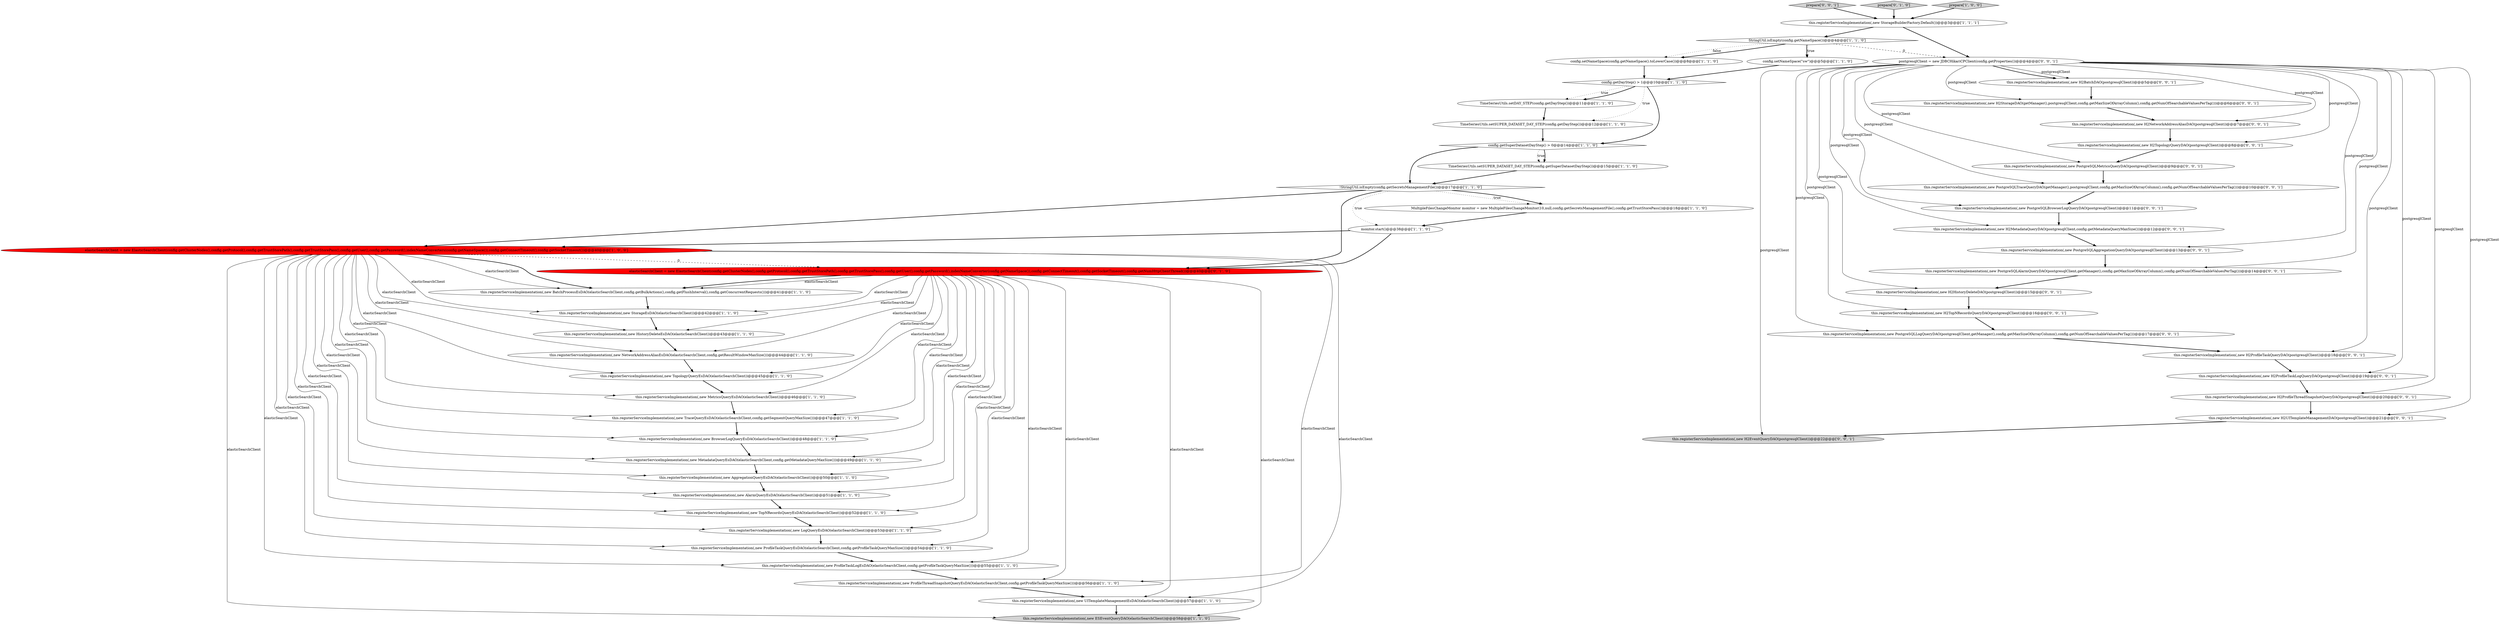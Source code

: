 digraph {
9 [style = filled, label = "this.registerServiceImplementation(,new StorageEsDAO(elasticSearchClient))@@@42@@@['1', '1', '0']", fillcolor = white, shape = ellipse image = "AAA0AAABBB1BBB"];
33 [style = filled, label = "elasticSearchClient = new ElasticSearchClient(config.getClusterNodes(),config.getProtocol(),config.getTrustStorePath(),config.getTrustStorePass(),config.getUser(),config.getPassword(),indexNameConverter(config.getNameSpace()),config.getConnectTimeout(),config.getSocketTimeout(),config.getNumHttpClientThread())@@@40@@@['0', '1', '0']", fillcolor = red, shape = ellipse image = "AAA1AAABBB2BBB"];
25 [style = filled, label = "StringUtil.isEmpty(config.getNameSpace())@@@4@@@['1', '1', '0']", fillcolor = white, shape = diamond image = "AAA0AAABBB1BBB"];
24 [style = filled, label = "this.registerServiceImplementation(,new NetworkAddressAliasEsDAO(elasticSearchClient,config.getResultWindowMaxSize()))@@@44@@@['1', '1', '0']", fillcolor = white, shape = ellipse image = "AAA0AAABBB1BBB"];
0 [style = filled, label = "TimeSeriesUtils.setSUPER_DATASET_DAY_STEP(config.getDayStep())@@@12@@@['1', '1', '0']", fillcolor = white, shape = ellipse image = "AAA0AAABBB1BBB"];
15 [style = filled, label = "TimeSeriesUtils.setDAY_STEP(config.getDayStep())@@@11@@@['1', '1', '0']", fillcolor = white, shape = ellipse image = "AAA0AAABBB1BBB"];
21 [style = filled, label = "this.registerServiceImplementation(,new MetricsQueryEsDAO(elasticSearchClient))@@@46@@@['1', '1', '0']", fillcolor = white, shape = ellipse image = "AAA0AAABBB1BBB"];
41 [style = filled, label = "prepare['0', '0', '1']", fillcolor = lightgray, shape = diamond image = "AAA0AAABBB3BBB"];
17 [style = filled, label = "config.getDayStep() > 1@@@10@@@['1', '1', '0']", fillcolor = white, shape = diamond image = "AAA0AAABBB1BBB"];
31 [style = filled, label = "config.getSuperDatasetDayStep() > 0@@@14@@@['1', '1', '0']", fillcolor = white, shape = diamond image = "AAA0AAABBB1BBB"];
49 [style = filled, label = "this.registerServiceImplementation(,new PostgreSQLTraceQueryDAO(getManager(),postgresqlClient,config.getMaxSizeOfArrayColumn(),config.getNumOfSearchableValuesPerTag()))@@@10@@@['0', '0', '1']", fillcolor = white, shape = ellipse image = "AAA0AAABBB3BBB"];
35 [style = filled, label = "this.registerServiceImplementation(,new H2UITemplateManagementDAO(postgresqlClient))@@@21@@@['0', '0', '1']", fillcolor = white, shape = ellipse image = "AAA0AAABBB3BBB"];
47 [style = filled, label = "this.registerServiceImplementation(,new H2ProfileTaskQueryDAO(postgresqlClient))@@@18@@@['0', '0', '1']", fillcolor = white, shape = ellipse image = "AAA0AAABBB3BBB"];
39 [style = filled, label = "this.registerServiceImplementation(,new PostgreSQLAggregationQueryDAO(postgresqlClient))@@@13@@@['0', '0', '1']", fillcolor = white, shape = ellipse image = "AAA0AAABBB3BBB"];
16 [style = filled, label = "this.registerServiceImplementation(,new TopNRecordsQueryEsDAO(elasticSearchClient))@@@52@@@['1', '1', '0']", fillcolor = white, shape = ellipse image = "AAA0AAABBB1BBB"];
1 [style = filled, label = "config.setNameSpace(config.getNameSpace().toLowerCase())@@@8@@@['1', '1', '0']", fillcolor = white, shape = ellipse image = "AAA0AAABBB1BBB"];
23 [style = filled, label = "monitor.start()@@@38@@@['1', '1', '0']", fillcolor = white, shape = ellipse image = "AAA0AAABBB1BBB"];
45 [style = filled, label = "this.registerServiceImplementation(,new H2HistoryDeleteDAO(postgresqlClient))@@@15@@@['0', '0', '1']", fillcolor = white, shape = ellipse image = "AAA0AAABBB3BBB"];
26 [style = filled, label = "this.registerServiceImplementation(,new ProfileTaskLogEsDAO(elasticSearchClient,config.getProfileTaskQueryMaxSize()))@@@55@@@['1', '1', '0']", fillcolor = white, shape = ellipse image = "AAA0AAABBB1BBB"];
30 [style = filled, label = "elasticSearchClient = new ElasticSearchClient(config.getClusterNodes(),config.getProtocol(),config.getTrustStorePath(),config.getTrustStorePass(),config.getUser(),config.getPassword(),indexNameConverters(config.getNameSpace()),config.getConnectTimeout(),config.getSocketTimeout())@@@40@@@['1', '0', '0']", fillcolor = red, shape = ellipse image = "AAA1AAABBB1BBB"];
52 [style = filled, label = "this.registerServiceImplementation(,new H2TopologyQueryDAO(postgresqlClient))@@@8@@@['0', '0', '1']", fillcolor = white, shape = ellipse image = "AAA0AAABBB3BBB"];
48 [style = filled, label = "this.registerServiceImplementation(,new PostgreSQLBrowserLogQueryDAO(postgresqlClient))@@@11@@@['0', '0', '1']", fillcolor = white, shape = ellipse image = "AAA0AAABBB3BBB"];
19 [style = filled, label = "this.registerServiceImplementation(,new StorageBuilderFactory.Default())@@@3@@@['1', '1', '1']", fillcolor = white, shape = ellipse image = "AAA0AAABBB1BBB"];
6 [style = filled, label = "this.registerServiceImplementation(,new MetadataQueryEsDAO(elasticSearchClient,config.getMetadataQueryMaxSize()))@@@49@@@['1', '1', '0']", fillcolor = white, shape = ellipse image = "AAA0AAABBB1BBB"];
18 [style = filled, label = "TimeSeriesUtils.setSUPER_DATASET_DAY_STEP(config.getSuperDatasetDayStep())@@@15@@@['1', '1', '0']", fillcolor = white, shape = ellipse image = "AAA0AAABBB1BBB"];
11 [style = filled, label = "this.registerServiceImplementation(,new LogQueryEsDAO(elasticSearchClient))@@@53@@@['1', '1', '0']", fillcolor = white, shape = ellipse image = "AAA0AAABBB1BBB"];
10 [style = filled, label = "!StringUtil.isEmpty(config.getSecretsManagementFile())@@@17@@@['1', '1', '0']", fillcolor = white, shape = diamond image = "AAA0AAABBB1BBB"];
34 [style = filled, label = "this.registerServiceImplementation(,new H2ProfileTaskLogQueryDAO(postgresqlClient))@@@19@@@['0', '0', '1']", fillcolor = white, shape = ellipse image = "AAA0AAABBB3BBB"];
40 [style = filled, label = "this.registerServiceImplementation(,new PostgreSQLMetricsQueryDAO(postgresqlClient))@@@9@@@['0', '0', '1']", fillcolor = white, shape = ellipse image = "AAA0AAABBB3BBB"];
3 [style = filled, label = "this.registerServiceImplementation(,new AggregationQueryEsDAO(elasticSearchClient))@@@50@@@['1', '1', '0']", fillcolor = white, shape = ellipse image = "AAA0AAABBB1BBB"];
12 [style = filled, label = "this.registerServiceImplementation(,new BatchProcessEsDAO(elasticSearchClient,config.getBulkActions(),config.getFlushInterval(),config.getConcurrentRequests()))@@@41@@@['1', '1', '0']", fillcolor = white, shape = ellipse image = "AAA0AAABBB1BBB"];
46 [style = filled, label = "this.registerServiceImplementation(,new H2TopNRecordsQueryDAO(postgresqlClient))@@@16@@@['0', '0', '1']", fillcolor = white, shape = ellipse image = "AAA0AAABBB3BBB"];
32 [style = filled, label = "prepare['0', '1', '0']", fillcolor = lightgray, shape = diamond image = "AAA0AAABBB2BBB"];
14 [style = filled, label = "this.registerServiceImplementation(,new UITemplateManagementEsDAO(elasticSearchClient))@@@57@@@['1', '1', '0']", fillcolor = white, shape = ellipse image = "AAA0AAABBB1BBB"];
37 [style = filled, label = "this.registerServiceImplementation(,new H2EventQueryDAO(postgresqlClient))@@@22@@@['0', '0', '1']", fillcolor = lightgray, shape = ellipse image = "AAA0AAABBB3BBB"];
22 [style = filled, label = "prepare['1', '0', '0']", fillcolor = lightgray, shape = diamond image = "AAA0AAABBB1BBB"];
42 [style = filled, label = "this.registerServiceImplementation(,new H2ProfileThreadSnapshotQueryDAO(postgresqlClient))@@@20@@@['0', '0', '1']", fillcolor = white, shape = ellipse image = "AAA0AAABBB3BBB"];
51 [style = filled, label = "this.registerServiceImplementation(,new H2StorageDAO(getManager(),postgresqlClient,config.getMaxSizeOfArrayColumn(),config.getNumOfSearchableValuesPerTag()))@@@6@@@['0', '0', '1']", fillcolor = white, shape = ellipse image = "AAA0AAABBB3BBB"];
36 [style = filled, label = "postgresqlClient = new JDBCHikariCPClient(config.getProperties())@@@4@@@['0', '0', '1']", fillcolor = white, shape = ellipse image = "AAA0AAABBB3BBB"];
4 [style = filled, label = "MultipleFilesChangeMonitor monitor = new MultipleFilesChangeMonitor(10,null,config.getSecretsManagementFile(),config.getTrustStorePass())@@@18@@@['1', '1', '0']", fillcolor = white, shape = ellipse image = "AAA0AAABBB1BBB"];
29 [style = filled, label = "this.registerServiceImplementation(,new TraceQueryEsDAO(elasticSearchClient,config.getSegmentQueryMaxSize()))@@@47@@@['1', '1', '0']", fillcolor = white, shape = ellipse image = "AAA0AAABBB1BBB"];
2 [style = filled, label = "config.setNameSpace(\"sw\")@@@5@@@['1', '1', '0']", fillcolor = white, shape = ellipse image = "AAA0AAABBB1BBB"];
43 [style = filled, label = "this.registerServiceImplementation(,new H2NetworkAddressAliasDAO(postgresqlClient))@@@7@@@['0', '0', '1']", fillcolor = white, shape = ellipse image = "AAA0AAABBB3BBB"];
28 [style = filled, label = "this.registerServiceImplementation(,new ESEventQueryDAO(elasticSearchClient))@@@58@@@['1', '1', '0']", fillcolor = lightgray, shape = ellipse image = "AAA0AAABBB1BBB"];
5 [style = filled, label = "this.registerServiceImplementation(,new TopologyQueryEsDAO(elasticSearchClient))@@@45@@@['1', '1', '0']", fillcolor = white, shape = ellipse image = "AAA0AAABBB1BBB"];
50 [style = filled, label = "this.registerServiceImplementation(,new H2BatchDAO(postgresqlClient))@@@5@@@['0', '0', '1']", fillcolor = white, shape = ellipse image = "AAA0AAABBB3BBB"];
20 [style = filled, label = "this.registerServiceImplementation(,new AlarmQueryEsDAO(elasticSearchClient))@@@51@@@['1', '1', '0']", fillcolor = white, shape = ellipse image = "AAA0AAABBB1BBB"];
7 [style = filled, label = "this.registerServiceImplementation(,new ProfileTaskQueryEsDAO(elasticSearchClient,config.getProfileTaskQueryMaxSize()))@@@54@@@['1', '1', '0']", fillcolor = white, shape = ellipse image = "AAA0AAABBB1BBB"];
44 [style = filled, label = "this.registerServiceImplementation(,new H2MetadataQueryDAO(postgresqlClient,config.getMetadataQueryMaxSize()))@@@12@@@['0', '0', '1']", fillcolor = white, shape = ellipse image = "AAA0AAABBB3BBB"];
38 [style = filled, label = "this.registerServiceImplementation(,new PostgreSQLAlarmQueryDAO(postgresqlClient,getManager(),config.getMaxSizeOfArrayColumn(),config.getNumOfSearchableValuesPerTag()))@@@14@@@['0', '0', '1']", fillcolor = white, shape = ellipse image = "AAA0AAABBB3BBB"];
8 [style = filled, label = "this.registerServiceImplementation(,new BrowserLogQueryEsDAO(elasticSearchClient))@@@48@@@['1', '1', '0']", fillcolor = white, shape = ellipse image = "AAA0AAABBB1BBB"];
27 [style = filled, label = "this.registerServiceImplementation(,new HistoryDeleteEsDAO(elasticSearchClient))@@@43@@@['1', '1', '0']", fillcolor = white, shape = ellipse image = "AAA0AAABBB1BBB"];
53 [style = filled, label = "this.registerServiceImplementation(,new PostgreSQLLogQueryDAO(postgresqlClient,getManager(),config.getMaxSizeOfArrayColumn(),config.getNumOfSearchableValuesPerTag()))@@@17@@@['0', '0', '1']", fillcolor = white, shape = ellipse image = "AAA0AAABBB3BBB"];
13 [style = filled, label = "this.registerServiceImplementation(,new ProfileThreadSnapshotQueryEsDAO(elasticSearchClient,config.getProfileTaskQueryMaxSize()))@@@56@@@['1', '1', '0']", fillcolor = white, shape = ellipse image = "AAA0AAABBB1BBB"];
30->3 [style = solid, label="elasticSearchClient"];
6->3 [style = bold, label=""];
40->49 [style = bold, label=""];
25->1 [style = bold, label=""];
30->21 [style = solid, label="elasticSearchClient"];
41->19 [style = bold, label=""];
36->38 [style = solid, label="postgresqlClient"];
36->40 [style = solid, label="postgresqlClient"];
33->28 [style = solid, label="elasticSearchClient"];
49->48 [style = bold, label=""];
53->47 [style = bold, label=""];
14->28 [style = bold, label=""];
8->6 [style = bold, label=""];
19->36 [style = bold, label=""];
36->48 [style = solid, label="postgresqlClient"];
33->7 [style = solid, label="elasticSearchClient"];
30->33 [style = dashed, label="0"];
25->1 [style = dotted, label="false"];
12->9 [style = bold, label=""];
30->16 [style = solid, label="elasticSearchClient"];
7->26 [style = bold, label=""];
33->9 [style = solid, label="elasticSearchClient"];
33->29 [style = solid, label="elasticSearchClient"];
30->13 [style = solid, label="elasticSearchClient"];
23->33 [style = bold, label=""];
17->15 [style = dotted, label="true"];
20->16 [style = bold, label=""];
30->12 [style = solid, label="elasticSearchClient"];
25->36 [style = dashed, label="0"];
35->37 [style = bold, label=""];
15->0 [style = bold, label=""];
39->38 [style = bold, label=""];
30->26 [style = solid, label="elasticSearchClient"];
47->34 [style = bold, label=""];
10->4 [style = dotted, label="true"];
30->5 [style = solid, label="elasticSearchClient"];
30->7 [style = solid, label="elasticSearchClient"];
13->14 [style = bold, label=""];
36->37 [style = solid, label="postgresqlClient"];
33->13 [style = solid, label="elasticSearchClient"];
36->50 [style = solid, label="postgresqlClient"];
23->30 [style = bold, label=""];
33->24 [style = solid, label="elasticSearchClient"];
30->28 [style = solid, label="elasticSearchClient"];
33->27 [style = solid, label="elasticSearchClient"];
30->14 [style = solid, label="elasticSearchClient"];
38->45 [style = bold, label=""];
34->42 [style = bold, label=""];
30->6 [style = solid, label="elasticSearchClient"];
48->44 [style = bold, label=""];
33->12 [style = solid, label="elasticSearchClient"];
25->2 [style = bold, label=""];
26->13 [style = bold, label=""];
19->25 [style = bold, label=""];
24->5 [style = bold, label=""];
1->17 [style = bold, label=""];
5->21 [style = bold, label=""];
21->29 [style = bold, label=""];
10->23 [style = dotted, label="true"];
36->46 [style = solid, label="postgresqlClient"];
30->24 [style = solid, label="elasticSearchClient"];
17->15 [style = bold, label=""];
36->50 [style = bold, label=""];
33->16 [style = solid, label="elasticSearchClient"];
45->46 [style = bold, label=""];
36->39 [style = solid, label="postgresqlClient"];
33->5 [style = solid, label="elasticSearchClient"];
36->45 [style = solid, label="postgresqlClient"];
30->20 [style = solid, label="elasticSearchClient"];
4->23 [style = bold, label=""];
0->31 [style = bold, label=""];
2->17 [style = bold, label=""];
33->20 [style = solid, label="elasticSearchClient"];
36->44 [style = solid, label="postgresqlClient"];
30->8 [style = solid, label="elasticSearchClient"];
30->11 [style = solid, label="elasticSearchClient"];
36->43 [style = solid, label="postgresqlClient"];
33->14 [style = solid, label="elasticSearchClient"];
22->19 [style = bold, label=""];
36->53 [style = solid, label="postgresqlClient"];
33->8 [style = solid, label="elasticSearchClient"];
33->21 [style = solid, label="elasticSearchClient"];
32->19 [style = bold, label=""];
33->12 [style = bold, label=""];
30->27 [style = solid, label="elasticSearchClient"];
31->18 [style = dotted, label="true"];
9->27 [style = bold, label=""];
36->52 [style = solid, label="postgresqlClient"];
30->12 [style = bold, label=""];
36->51 [style = solid, label="postgresqlClient"];
18->10 [style = bold, label=""];
31->10 [style = bold, label=""];
52->40 [style = bold, label=""];
51->43 [style = bold, label=""];
27->24 [style = bold, label=""];
10->33 [style = bold, label=""];
25->2 [style = dotted, label="true"];
10->30 [style = bold, label=""];
36->35 [style = solid, label="postgresqlClient"];
29->8 [style = bold, label=""];
17->0 [style = dotted, label="true"];
36->49 [style = solid, label="postgresqlClient"];
16->11 [style = bold, label=""];
17->31 [style = bold, label=""];
33->3 [style = solid, label="elasticSearchClient"];
46->53 [style = bold, label=""];
31->18 [style = bold, label=""];
43->52 [style = bold, label=""];
44->39 [style = bold, label=""];
33->11 [style = solid, label="elasticSearchClient"];
36->34 [style = solid, label="postgresqlClient"];
42->35 [style = bold, label=""];
30->29 [style = solid, label="elasticSearchClient"];
3->20 [style = bold, label=""];
50->51 [style = bold, label=""];
10->4 [style = bold, label=""];
36->47 [style = solid, label="postgresqlClient"];
33->6 [style = solid, label="elasticSearchClient"];
11->7 [style = bold, label=""];
33->26 [style = solid, label="elasticSearchClient"];
36->42 [style = solid, label="postgresqlClient"];
30->9 [style = solid, label="elasticSearchClient"];
}
